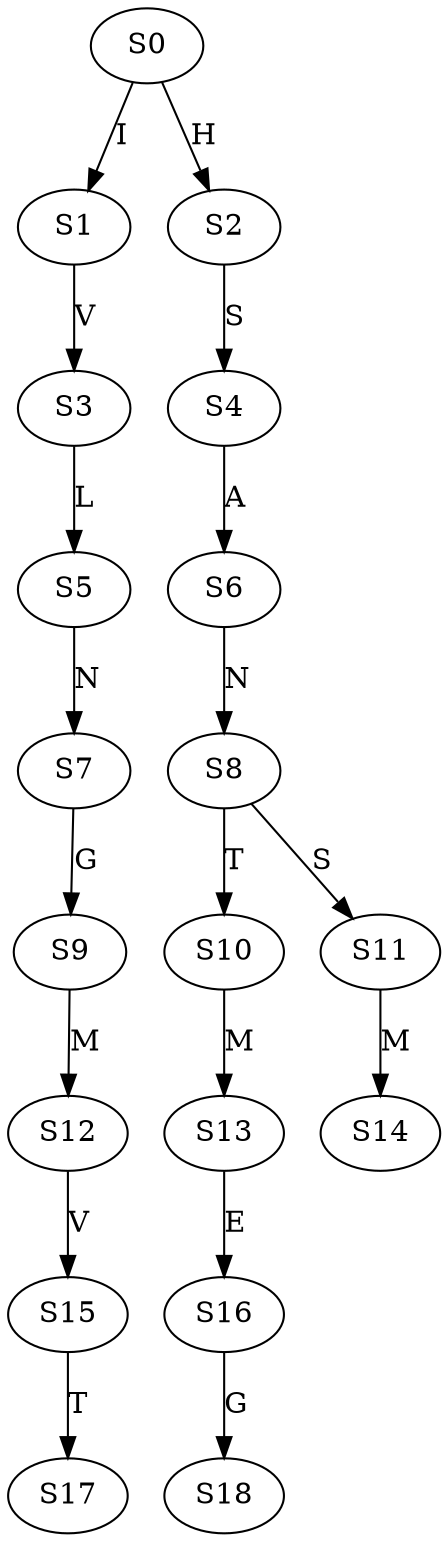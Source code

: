 strict digraph  {
	S0 -> S1 [ label = I ];
	S0 -> S2 [ label = H ];
	S1 -> S3 [ label = V ];
	S2 -> S4 [ label = S ];
	S3 -> S5 [ label = L ];
	S4 -> S6 [ label = A ];
	S5 -> S7 [ label = N ];
	S6 -> S8 [ label = N ];
	S7 -> S9 [ label = G ];
	S8 -> S10 [ label = T ];
	S8 -> S11 [ label = S ];
	S9 -> S12 [ label = M ];
	S10 -> S13 [ label = M ];
	S11 -> S14 [ label = M ];
	S12 -> S15 [ label = V ];
	S13 -> S16 [ label = E ];
	S15 -> S17 [ label = T ];
	S16 -> S18 [ label = G ];
}
